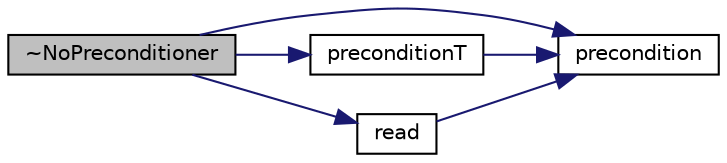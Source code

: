 digraph "~NoPreconditioner"
{
  bgcolor="transparent";
  edge [fontname="Helvetica",fontsize="10",labelfontname="Helvetica",labelfontsize="10"];
  node [fontname="Helvetica",fontsize="10",shape=record];
  rankdir="LR";
  Node2 [label="~NoPreconditioner",height=0.2,width=0.4,color="black", fillcolor="grey75", style="filled", fontcolor="black"];
  Node2 -> Node3 [color="midnightblue",fontsize="10",style="solid",fontname="Helvetica"];
  Node3 [label="precondition",height=0.2,width=0.4,color="black",URL="$a28137.html#a51b8ec42b9f4cc74daa82035fcab5397",tooltip="Return wA the preconditioned form of residual rA. "];
  Node2 -> Node4 [color="midnightblue",fontsize="10",style="solid",fontname="Helvetica"];
  Node4 [label="preconditionT",height=0.2,width=0.4,color="black",URL="$a28137.html#ab8f1fcaefaa3f2817b44c6aff1f8b5fb",tooltip="Return wT the transpose-matrix preconditioned form of. "];
  Node4 -> Node3 [color="midnightblue",fontsize="10",style="solid",fontname="Helvetica"];
  Node2 -> Node5 [color="midnightblue",fontsize="10",style="solid",fontname="Helvetica"];
  Node5 [label="read",height=0.2,width=0.4,color="black",URL="$a28137.html#a8026c541af638801b7ba29af23b5a4a3",tooltip="Read and reset the preconditioner parameters from the given. "];
  Node5 -> Node3 [color="midnightblue",fontsize="10",style="solid",fontname="Helvetica"];
}
